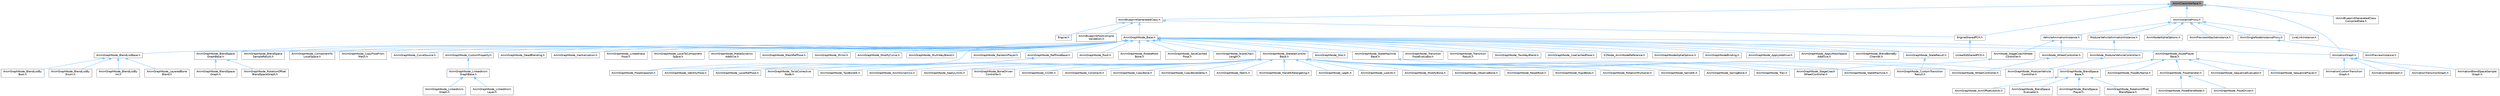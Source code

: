 digraph "AnimClassInterface.h"
{
 // INTERACTIVE_SVG=YES
 // LATEX_PDF_SIZE
  bgcolor="transparent";
  edge [fontname=Helvetica,fontsize=10,labelfontname=Helvetica,labelfontsize=10];
  node [fontname=Helvetica,fontsize=10,shape=box,height=0.2,width=0.4];
  Node1 [id="Node000001",label="AnimClassInterface.h",height=0.2,width=0.4,color="gray40", fillcolor="grey60", style="filled", fontcolor="black",tooltip=" "];
  Node1 -> Node2 [id="edge1_Node000001_Node000002",dir="back",color="steelblue1",style="solid",tooltip=" "];
  Node2 [id="Node000002",label="AnimBlueprintGeneratedClass.h",height=0.2,width=0.4,color="grey40", fillcolor="white", style="filled",URL="$dc/d81/AnimBlueprintGeneratedClass_8h.html",tooltip=" "];
  Node2 -> Node3 [id="edge2_Node000002_Node000003",dir="back",color="steelblue1",style="solid",tooltip=" "];
  Node3 [id="Node000003",label="AnimBlueprintPostCompile\lValidation.h",height=0.2,width=0.4,color="grey40", fillcolor="white", style="filled",URL="$de/d1b/AnimBlueprintPostCompileValidation_8h.html",tooltip=" "];
  Node2 -> Node4 [id="edge3_Node000002_Node000004",dir="back",color="steelblue1",style="solid",tooltip=" "];
  Node4 [id="Node000004",label="AnimGraphNode_Base.h",height=0.2,width=0.4,color="grey40", fillcolor="white", style="filled",URL="$d0/dfb/AnimGraphNode__Base_8h.html",tooltip=" "];
  Node4 -> Node5 [id="edge4_Node000004_Node000005",dir="back",color="steelblue1",style="solid",tooltip=" "];
  Node5 [id="Node000005",label="AnimGraphNodeAlphaOptions.h",height=0.2,width=0.4,color="grey40", fillcolor="white", style="filled",URL="$d6/df6/AnimGraphNodeAlphaOptions_8h.html",tooltip=" "];
  Node4 -> Node6 [id="edge5_Node000004_Node000006",dir="back",color="steelblue1",style="solid",tooltip=" "];
  Node6 [id="Node000006",label="AnimGraphNodeBinding.h",height=0.2,width=0.4,color="grey40", fillcolor="white", style="filled",URL="$d6/d3b/AnimGraphNodeBinding_8h.html",tooltip=" "];
  Node4 -> Node7 [id="edge6_Node000004_Node000007",dir="back",color="steelblue1",style="solid",tooltip=" "];
  Node7 [id="Node000007",label="AnimGraphNode_ApplyAdditive.h",height=0.2,width=0.4,color="grey40", fillcolor="white", style="filled",URL="$da/d67/AnimGraphNode__ApplyAdditive_8h.html",tooltip=" "];
  Node4 -> Node8 [id="edge7_Node000004_Node000008",dir="back",color="steelblue1",style="solid",tooltip=" "];
  Node8 [id="Node000008",label="AnimGraphNode_ApplyMeshSpace\lAdditive.h",height=0.2,width=0.4,color="grey40", fillcolor="white", style="filled",URL="$dd/dc4/AnimGraphNode__ApplyMeshSpaceAdditive_8h.html",tooltip=" "];
  Node4 -> Node9 [id="edge8_Node000004_Node000009",dir="back",color="steelblue1",style="solid",tooltip=" "];
  Node9 [id="Node000009",label="AnimGraphNode_AssetPlayer\lBase.h",height=0.2,width=0.4,color="grey40", fillcolor="white", style="filled",URL="$d1/d4f/AnimGraphNode__AssetPlayerBase_8h.html",tooltip=" "];
  Node9 -> Node10 [id="edge9_Node000009_Node000010",dir="back",color="steelblue1",style="solid",tooltip=" "];
  Node10 [id="Node000010",label="AnimGraphNode_BlendSpace\lBase.h",height=0.2,width=0.4,color="grey40", fillcolor="white", style="filled",URL="$d7/d6d/AnimGraphNode__BlendSpaceBase_8h.html",tooltip=" "];
  Node10 -> Node11 [id="edge10_Node000010_Node000011",dir="back",color="steelblue1",style="solid",tooltip=" "];
  Node11 [id="Node000011",label="AnimGraphNode_AimOffsetLookAt.h",height=0.2,width=0.4,color="grey40", fillcolor="white", style="filled",URL="$d2/daa/AnimGraphNode__AimOffsetLookAt_8h.html",tooltip=" "];
  Node10 -> Node12 [id="edge11_Node000010_Node000012",dir="back",color="steelblue1",style="solid",tooltip=" "];
  Node12 [id="Node000012",label="AnimGraphNode_BlendSpace\lEvaluator.h",height=0.2,width=0.4,color="grey40", fillcolor="white", style="filled",URL="$d0/d5d/AnimGraphNode__BlendSpaceEvaluator_8h.html",tooltip=" "];
  Node10 -> Node13 [id="edge12_Node000010_Node000013",dir="back",color="steelblue1",style="solid",tooltip=" "];
  Node13 [id="Node000013",label="AnimGraphNode_BlendSpace\lPlayer.h",height=0.2,width=0.4,color="grey40", fillcolor="white", style="filled",URL="$d2/d22/AnimGraphNode__BlendSpacePlayer_8h.html",tooltip=" "];
  Node10 -> Node14 [id="edge13_Node000010_Node000014",dir="back",color="steelblue1",style="solid",tooltip=" "];
  Node14 [id="Node000014",label="AnimGraphNode_RotationOffset\lBlendSpace.h",height=0.2,width=0.4,color="grey40", fillcolor="white", style="filled",URL="$dc/dd5/AnimGraphNode__RotationOffsetBlendSpace_8h.html",tooltip=" "];
  Node9 -> Node15 [id="edge14_Node000009_Node000015",dir="back",color="steelblue1",style="solid",tooltip=" "];
  Node15 [id="Node000015",label="AnimGraphNode_PoseByName.h",height=0.2,width=0.4,color="grey40", fillcolor="white", style="filled",URL="$d7/d02/AnimGraphNode__PoseByName_8h.html",tooltip=" "];
  Node9 -> Node16 [id="edge15_Node000009_Node000016",dir="back",color="steelblue1",style="solid",tooltip=" "];
  Node16 [id="Node000016",label="AnimGraphNode_PoseHandler.h",height=0.2,width=0.4,color="grey40", fillcolor="white", style="filled",URL="$df/dfb/AnimGraphNode__PoseHandler_8h.html",tooltip=" "];
  Node16 -> Node17 [id="edge16_Node000016_Node000017",dir="back",color="steelblue1",style="solid",tooltip=" "];
  Node17 [id="Node000017",label="AnimGraphNode_PoseBlendNode.h",height=0.2,width=0.4,color="grey40", fillcolor="white", style="filled",URL="$de/d70/AnimGraphNode__PoseBlendNode_8h.html",tooltip=" "];
  Node16 -> Node18 [id="edge17_Node000016_Node000018",dir="back",color="steelblue1",style="solid",tooltip=" "];
  Node18 [id="Node000018",label="AnimGraphNode_PoseDriver.h",height=0.2,width=0.4,color="grey40", fillcolor="white", style="filled",URL="$d7/d7d/AnimGraphNode__PoseDriver_8h.html",tooltip=" "];
  Node9 -> Node19 [id="edge18_Node000009_Node000019",dir="back",color="steelblue1",style="solid",tooltip=" "];
  Node19 [id="Node000019",label="AnimGraphNode_SequenceEvaluator.h",height=0.2,width=0.4,color="grey40", fillcolor="white", style="filled",URL="$d1/d1c/AnimGraphNode__SequenceEvaluator_8h.html",tooltip=" "];
  Node9 -> Node20 [id="edge19_Node000009_Node000020",dir="back",color="steelblue1",style="solid",tooltip=" "];
  Node20 [id="Node000020",label="AnimGraphNode_SequencePlayer.h",height=0.2,width=0.4,color="grey40", fillcolor="white", style="filled",URL="$d2/d91/AnimGraphNode__SequencePlayer_8h.html",tooltip=" "];
  Node4 -> Node21 [id="edge20_Node000004_Node000021",dir="back",color="steelblue1",style="solid",tooltip=" "];
  Node21 [id="Node000021",label="AnimGraphNode_BlendBoneBy\lChannel.h",height=0.2,width=0.4,color="grey40", fillcolor="white", style="filled",URL="$de/da9/AnimGraphNode__BlendBoneByChannel_8h.html",tooltip=" "];
  Node4 -> Node22 [id="edge21_Node000004_Node000022",dir="back",color="steelblue1",style="solid",tooltip=" "];
  Node22 [id="Node000022",label="AnimGraphNode_BlendListBase.h",height=0.2,width=0.4,color="grey40", fillcolor="white", style="filled",URL="$d7/d20/AnimGraphNode__BlendListBase_8h.html",tooltip=" "];
  Node22 -> Node23 [id="edge22_Node000022_Node000023",dir="back",color="steelblue1",style="solid",tooltip=" "];
  Node23 [id="Node000023",label="AnimGraphNode_BlendListBy\lBool.h",height=0.2,width=0.4,color="grey40", fillcolor="white", style="filled",URL="$d9/d9d/AnimGraphNode__BlendListByBool_8h.html",tooltip=" "];
  Node22 -> Node24 [id="edge23_Node000022_Node000024",dir="back",color="steelblue1",style="solid",tooltip=" "];
  Node24 [id="Node000024",label="AnimGraphNode_BlendListBy\lEnum.h",height=0.2,width=0.4,color="grey40", fillcolor="white", style="filled",URL="$de/d60/AnimGraphNode__BlendListByEnum_8h.html",tooltip=" "];
  Node22 -> Node25 [id="edge24_Node000022_Node000025",dir="back",color="steelblue1",style="solid",tooltip=" "];
  Node25 [id="Node000025",label="AnimGraphNode_BlendListBy\lInt.h",height=0.2,width=0.4,color="grey40", fillcolor="white", style="filled",URL="$dc/df2/AnimGraphNode__BlendListByInt_8h.html",tooltip=" "];
  Node22 -> Node26 [id="edge25_Node000022_Node000026",dir="back",color="steelblue1",style="solid",tooltip=" "];
  Node26 [id="Node000026",label="AnimGraphNode_LayeredBone\lBlend.h",height=0.2,width=0.4,color="grey40", fillcolor="white", style="filled",URL="$d2/d01/AnimGraphNode__LayeredBoneBlend_8h.html",tooltip=" "];
  Node4 -> Node27 [id="edge26_Node000004_Node000027",dir="back",color="steelblue1",style="solid",tooltip=" "];
  Node27 [id="Node000027",label="AnimGraphNode_BlendSpace\lGraphBase.h",height=0.2,width=0.4,color="grey40", fillcolor="white", style="filled",URL="$d6/d44/AnimGraphNode__BlendSpaceGraphBase_8h.html",tooltip=" "];
  Node27 -> Node28 [id="edge27_Node000027_Node000028",dir="back",color="steelblue1",style="solid",tooltip=" "];
  Node28 [id="Node000028",label="AnimGraphNode_BlendSpace\lGraph.h",height=0.2,width=0.4,color="grey40", fillcolor="white", style="filled",URL="$d7/d81/AnimGraphNode__BlendSpaceGraph_8h.html",tooltip=" "];
  Node27 -> Node29 [id="edge28_Node000027_Node000029",dir="back",color="steelblue1",style="solid",tooltip=" "];
  Node29 [id="Node000029",label="AnimGraphNode_RotationOffset\lBlendSpaceGraph.h",height=0.2,width=0.4,color="grey40", fillcolor="white", style="filled",URL="$d0/d4c/AnimGraphNode__RotationOffsetBlendSpaceGraph_8h.html",tooltip=" "];
  Node4 -> Node30 [id="edge29_Node000004_Node000030",dir="back",color="steelblue1",style="solid",tooltip=" "];
  Node30 [id="Node000030",label="AnimGraphNode_BlendSpace\lSampleResult.h",height=0.2,width=0.4,color="grey40", fillcolor="white", style="filled",URL="$de/df8/AnimGraphNode__BlendSpaceSampleResult_8h.html",tooltip=" "];
  Node4 -> Node31 [id="edge30_Node000004_Node000031",dir="back",color="steelblue1",style="solid",tooltip=" "];
  Node31 [id="Node000031",label="AnimGraphNode_ComponentTo\lLocalSpace.h",height=0.2,width=0.4,color="grey40", fillcolor="white", style="filled",URL="$d1/d3f/AnimGraphNode__ComponentToLocalSpace_8h.html",tooltip=" "];
  Node4 -> Node32 [id="edge31_Node000004_Node000032",dir="back",color="steelblue1",style="solid",tooltip=" "];
  Node32 [id="Node000032",label="AnimGraphNode_CopyPoseFrom\lMesh.h",height=0.2,width=0.4,color="grey40", fillcolor="white", style="filled",URL="$d6/d71/AnimGraphNode__CopyPoseFromMesh_8h.html",tooltip=" "];
  Node4 -> Node33 [id="edge32_Node000004_Node000033",dir="back",color="steelblue1",style="solid",tooltip=" "];
  Node33 [id="Node000033",label="AnimGraphNode_CurveSource.h",height=0.2,width=0.4,color="grey40", fillcolor="white", style="filled",URL="$dc/de5/AnimGraphNode__CurveSource_8h.html",tooltip=" "];
  Node4 -> Node34 [id="edge33_Node000004_Node000034",dir="back",color="steelblue1",style="solid",tooltip=" "];
  Node34 [id="Node000034",label="AnimGraphNode_CustomProperty.h",height=0.2,width=0.4,color="grey40", fillcolor="white", style="filled",URL="$d8/d3f/AnimGraphNode__CustomProperty_8h.html",tooltip=" "];
  Node34 -> Node35 [id="edge34_Node000034_Node000035",dir="back",color="steelblue1",style="solid",tooltip=" "];
  Node35 [id="Node000035",label="AnimGraphNode_LinkedAnim\lGraphBase.h",height=0.2,width=0.4,color="grey40", fillcolor="white", style="filled",URL="$d5/de1/AnimGraphNode__LinkedAnimGraphBase_8h.html",tooltip=" "];
  Node35 -> Node36 [id="edge35_Node000035_Node000036",dir="back",color="steelblue1",style="solid",tooltip=" "];
  Node36 [id="Node000036",label="AnimGraphNode_LinkedAnim\lGraph.h",height=0.2,width=0.4,color="grey40", fillcolor="white", style="filled",URL="$da/dd5/AnimGraphNode__LinkedAnimGraph_8h.html",tooltip=" "];
  Node35 -> Node37 [id="edge36_Node000035_Node000037",dir="back",color="steelblue1",style="solid",tooltip=" "];
  Node37 [id="Node000037",label="AnimGraphNode_LinkedAnim\lLayer.h",height=0.2,width=0.4,color="grey40", fillcolor="white", style="filled",URL="$dc/d51/AnimGraphNode__LinkedAnimLayer_8h.html",tooltip=" "];
  Node4 -> Node38 [id="edge37_Node000004_Node000038",dir="back",color="steelblue1",style="solid",tooltip=" "];
  Node38 [id="Node000038",label="AnimGraphNode_DeadBlending.h",height=0.2,width=0.4,color="grey40", fillcolor="white", style="filled",URL="$d8/d73/AnimGraphNode__DeadBlending_8h.html",tooltip=" "];
  Node4 -> Node39 [id="edge38_Node000004_Node000039",dir="back",color="steelblue1",style="solid",tooltip=" "];
  Node39 [id="Node000039",label="AnimGraphNode_Inertialization.h",height=0.2,width=0.4,color="grey40", fillcolor="white", style="filled",URL="$d7/d66/AnimGraphNode__Inertialization_8h.html",tooltip=" "];
  Node4 -> Node40 [id="edge39_Node000004_Node000040",dir="back",color="steelblue1",style="solid",tooltip=" "];
  Node40 [id="Node000040",label="AnimGraphNode_LinkedInput\lPose.h",height=0.2,width=0.4,color="grey40", fillcolor="white", style="filled",URL="$d7/d8c/AnimGraphNode__LinkedInputPose_8h.html",tooltip=" "];
  Node4 -> Node41 [id="edge40_Node000004_Node000041",dir="back",color="steelblue1",style="solid",tooltip=" "];
  Node41 [id="Node000041",label="AnimGraphNode_LocalToComponent\lSpace.h",height=0.2,width=0.4,color="grey40", fillcolor="white", style="filled",URL="$d6/d01/AnimGraphNode__LocalToComponentSpace_8h.html",tooltip=" "];
  Node4 -> Node42 [id="edge41_Node000004_Node000042",dir="back",color="steelblue1",style="solid",tooltip=" "];
  Node42 [id="Node000042",label="AnimGraphNode_MakeDynamic\lAdditive.h",height=0.2,width=0.4,color="grey40", fillcolor="white", style="filled",URL="$d4/dc9/AnimGraphNode__MakeDynamicAdditive_8h.html",tooltip=" "];
  Node4 -> Node43 [id="edge42_Node000004_Node000043",dir="back",color="steelblue1",style="solid",tooltip=" "];
  Node43 [id="Node000043",label="AnimGraphNode_MeshRefPose.h",height=0.2,width=0.4,color="grey40", fillcolor="white", style="filled",URL="$d3/d58/AnimGraphNode__MeshRefPose_8h.html",tooltip=" "];
  Node4 -> Node44 [id="edge43_Node000004_Node000044",dir="back",color="steelblue1",style="solid",tooltip=" "];
  Node44 [id="Node000044",label="AnimGraphNode_Mirror.h",height=0.2,width=0.4,color="grey40", fillcolor="white", style="filled",URL="$de/d96/AnimGraphNode__Mirror_8h.html",tooltip=" "];
  Node4 -> Node45 [id="edge44_Node000004_Node000045",dir="back",color="steelblue1",style="solid",tooltip=" "];
  Node45 [id="Node000045",label="AnimGraphNode_ModifyCurve.h",height=0.2,width=0.4,color="grey40", fillcolor="white", style="filled",URL="$d5/d09/AnimGraphNode__ModifyCurve_8h.html",tooltip=" "];
  Node4 -> Node46 [id="edge45_Node000004_Node000046",dir="back",color="steelblue1",style="solid",tooltip=" "];
  Node46 [id="Node000046",label="AnimGraphNode_MultiWayBlend.h",height=0.2,width=0.4,color="grey40", fillcolor="white", style="filled",URL="$dd/dcb/AnimGraphNode__MultiWayBlend_8h.html",tooltip=" "];
  Node4 -> Node47 [id="edge46_Node000004_Node000047",dir="back",color="steelblue1",style="solid",tooltip=" "];
  Node47 [id="Node000047",label="AnimGraphNode_PoseSnapshot.h",height=0.2,width=0.4,color="grey40", fillcolor="white", style="filled",URL="$d1/d92/AnimGraphNode__PoseSnapshot_8h.html",tooltip=" "];
  Node4 -> Node48 [id="edge47_Node000004_Node000048",dir="back",color="steelblue1",style="solid",tooltip=" "];
  Node48 [id="Node000048",label="AnimGraphNode_RandomPlayer.h",height=0.2,width=0.4,color="grey40", fillcolor="white", style="filled",URL="$dc/d48/AnimGraphNode__RandomPlayer_8h.html",tooltip=" "];
  Node4 -> Node49 [id="edge48_Node000004_Node000049",dir="back",color="steelblue1",style="solid",tooltip=" "];
  Node49 [id="Node000049",label="AnimGraphNode_RefPoseBase.h",height=0.2,width=0.4,color="grey40", fillcolor="white", style="filled",URL="$d8/d34/AnimGraphNode__RefPoseBase_8h.html",tooltip=" "];
  Node49 -> Node50 [id="edge49_Node000049_Node000050",dir="back",color="steelblue1",style="solid",tooltip=" "];
  Node50 [id="Node000050",label="AnimGraphNode_IdentityPose.h",height=0.2,width=0.4,color="grey40", fillcolor="white", style="filled",URL="$d8/dac/AnimGraphNode__IdentityPose_8h.html",tooltip=" "];
  Node49 -> Node51 [id="edge50_Node000049_Node000051",dir="back",color="steelblue1",style="solid",tooltip=" "];
  Node51 [id="Node000051",label="AnimGraphNode_LocalRefPose.h",height=0.2,width=0.4,color="grey40", fillcolor="white", style="filled",URL="$df/d6f/AnimGraphNode__LocalRefPose_8h.html",tooltip=" "];
  Node49 -> Node47 [id="edge51_Node000049_Node000047",dir="back",color="steelblue1",style="solid",tooltip=" "];
  Node4 -> Node52 [id="edge52_Node000004_Node000052",dir="back",color="steelblue1",style="solid",tooltip=" "];
  Node52 [id="Node000052",label="AnimGraphNode_Root.h",height=0.2,width=0.4,color="grey40", fillcolor="white", style="filled",URL="$d2/d39/AnimGraphNode__Root_8h.html",tooltip=" "];
  Node4 -> Node53 [id="edge53_Node000004_Node000053",dir="back",color="steelblue1",style="solid",tooltip=" "];
  Node53 [id="Node000053",label="AnimGraphNode_RotateRoot\lBone.h",height=0.2,width=0.4,color="grey40", fillcolor="white", style="filled",URL="$d4/de0/AnimGraphNode__RotateRootBone_8h.html",tooltip=" "];
  Node4 -> Node54 [id="edge54_Node000004_Node000054",dir="back",color="steelblue1",style="solid",tooltip=" "];
  Node54 [id="Node000054",label="AnimGraphNode_SaveCached\lPose.h",height=0.2,width=0.4,color="grey40", fillcolor="white", style="filled",URL="$df/d5e/AnimGraphNode__SaveCachedPose_8h.html",tooltip=" "];
  Node4 -> Node55 [id="edge55_Node000004_Node000055",dir="back",color="steelblue1",style="solid",tooltip=" "];
  Node55 [id="Node000055",label="AnimGraphNode_ScaleChain\lLength.h",height=0.2,width=0.4,color="grey40", fillcolor="white", style="filled",URL="$d9/df8/AnimGraphNode__ScaleChainLength_8h.html",tooltip=" "];
  Node4 -> Node56 [id="edge56_Node000004_Node000056",dir="back",color="steelblue1",style="solid",tooltip=" "];
  Node56 [id="Node000056",label="AnimGraphNode_SkeletalControl\lBase.h",height=0.2,width=0.4,color="grey40", fillcolor="white", style="filled",URL="$d9/dff/AnimGraphNode__SkeletalControlBase_8h.html",tooltip=" "];
  Node56 -> Node57 [id="edge57_Node000056_Node000057",dir="back",color="steelblue1",style="solid",tooltip=" "];
  Node57 [id="Node000057",label="AnimGraphNode_AnimDynamics.h",height=0.2,width=0.4,color="grey40", fillcolor="white", style="filled",URL="$da/dc2/AnimGraphNode__AnimDynamics_8h.html",tooltip=" "];
  Node56 -> Node58 [id="edge58_Node000056_Node000058",dir="back",color="steelblue1",style="solid",tooltip=" "];
  Node58 [id="Node000058",label="AnimGraphNode_ApplyLimits.h",height=0.2,width=0.4,color="grey40", fillcolor="white", style="filled",URL="$dc/d36/AnimGraphNode__ApplyLimits_8h.html",tooltip=" "];
  Node56 -> Node59 [id="edge59_Node000056_Node000059",dir="back",color="steelblue1",style="solid",tooltip=" "];
  Node59 [id="Node000059",label="AnimGraphNode_BoneDriven\lController.h",height=0.2,width=0.4,color="grey40", fillcolor="white", style="filled",URL="$df/df3/AnimGraphNode__BoneDrivenController_8h.html",tooltip=" "];
  Node56 -> Node60 [id="edge60_Node000056_Node000060",dir="back",color="steelblue1",style="solid",tooltip=" "];
  Node60 [id="Node000060",label="AnimGraphNode_CCDIK.h",height=0.2,width=0.4,color="grey40", fillcolor="white", style="filled",URL="$df/d0d/AnimGraphNode__CCDIK_8h.html",tooltip=" "];
  Node56 -> Node61 [id="edge61_Node000056_Node000061",dir="back",color="steelblue1",style="solid",tooltip=" "];
  Node61 [id="Node000061",label="AnimGraphNode_Constraint.h",height=0.2,width=0.4,color="grey40", fillcolor="white", style="filled",URL="$d2/d98/AnimGraphNode__Constraint_8h.html",tooltip=" "];
  Node56 -> Node62 [id="edge62_Node000056_Node000062",dir="back",color="steelblue1",style="solid",tooltip=" "];
  Node62 [id="Node000062",label="AnimGraphNode_CopyBone.h",height=0.2,width=0.4,color="grey40", fillcolor="white", style="filled",URL="$dc/de6/AnimGraphNode__CopyBone_8h.html",tooltip=" "];
  Node56 -> Node63 [id="edge63_Node000056_Node000063",dir="back",color="steelblue1",style="solid",tooltip=" "];
  Node63 [id="Node000063",label="AnimGraphNode_CopyBoneDelta.h",height=0.2,width=0.4,color="grey40", fillcolor="white", style="filled",URL="$d8/d60/AnimGraphNode__CopyBoneDelta_8h.html",tooltip=" "];
  Node56 -> Node64 [id="edge64_Node000056_Node000064",dir="back",color="steelblue1",style="solid",tooltip=" "];
  Node64 [id="Node000064",label="AnimGraphNode_Fabrik.h",height=0.2,width=0.4,color="grey40", fillcolor="white", style="filled",URL="$d6/d79/AnimGraphNode__Fabrik_8h.html",tooltip=" "];
  Node56 -> Node65 [id="edge65_Node000056_Node000065",dir="back",color="steelblue1",style="solid",tooltip=" "];
  Node65 [id="Node000065",label="AnimGraphNode_HandIKRetargeting.h",height=0.2,width=0.4,color="grey40", fillcolor="white", style="filled",URL="$dd/dee/AnimGraphNode__HandIKRetargeting_8h.html",tooltip=" "];
  Node56 -> Node66 [id="edge66_Node000056_Node000066",dir="back",color="steelblue1",style="solid",tooltip=" "];
  Node66 [id="Node000066",label="AnimGraphNode_LegIK.h",height=0.2,width=0.4,color="grey40", fillcolor="white", style="filled",URL="$d3/d59/AnimGraphNode__LegIK_8h.html",tooltip=" "];
  Node56 -> Node67 [id="edge67_Node000056_Node000067",dir="back",color="steelblue1",style="solid",tooltip=" "];
  Node67 [id="Node000067",label="AnimGraphNode_LookAt.h",height=0.2,width=0.4,color="grey40", fillcolor="white", style="filled",URL="$dd/de3/AnimGraphNode__LookAt_8h.html",tooltip=" "];
  Node56 -> Node68 [id="edge68_Node000056_Node000068",dir="back",color="steelblue1",style="solid",tooltip=" "];
  Node68 [id="Node000068",label="AnimGraphNode_ModifyBone.h",height=0.2,width=0.4,color="grey40", fillcolor="white", style="filled",URL="$d1/d8e/AnimGraphNode__ModifyBone_8h.html",tooltip=" "];
  Node56 -> Node69 [id="edge69_Node000056_Node000069",dir="back",color="steelblue1",style="solid",tooltip=" "];
  Node69 [id="Node000069",label="AnimGraphNode_ModularVehicle\lController.h",height=0.2,width=0.4,color="grey40", fillcolor="white", style="filled",URL="$d3/d04/AnimGraphNode__ModularVehicleController_8h.html",tooltip=" "];
  Node56 -> Node70 [id="edge70_Node000056_Node000070",dir="back",color="steelblue1",style="solid",tooltip=" "];
  Node70 [id="Node000070",label="AnimGraphNode_ObserveBone.h",height=0.2,width=0.4,color="grey40", fillcolor="white", style="filled",URL="$d0/dcc/AnimGraphNode__ObserveBone_8h.html",tooltip=" "];
  Node56 -> Node71 [id="edge71_Node000056_Node000071",dir="back",color="steelblue1",style="solid",tooltip=" "];
  Node71 [id="Node000071",label="AnimGraphNode_ResetRoot.h",height=0.2,width=0.4,color="grey40", fillcolor="white", style="filled",URL="$dd/da9/AnimGraphNode__ResetRoot_8h.html",tooltip=" "];
  Node56 -> Node72 [id="edge72_Node000056_Node000072",dir="back",color="steelblue1",style="solid",tooltip=" "];
  Node72 [id="Node000072",label="AnimGraphNode_RigidBody.h",height=0.2,width=0.4,color="grey40", fillcolor="white", style="filled",URL="$d0/d05/AnimGraphNode__RigidBody_8h.html",tooltip=" "];
  Node56 -> Node73 [id="edge73_Node000056_Node000073",dir="back",color="steelblue1",style="solid",tooltip=" "];
  Node73 [id="Node000073",label="AnimGraphNode_RotationMultiplier.h",height=0.2,width=0.4,color="grey40", fillcolor="white", style="filled",URL="$d6/d16/AnimGraphNode__RotationMultiplier_8h.html",tooltip=" "];
  Node56 -> Node74 [id="edge74_Node000056_Node000074",dir="back",color="steelblue1",style="solid",tooltip=" "];
  Node74 [id="Node000074",label="AnimGraphNode_SplineIK.h",height=0.2,width=0.4,color="grey40", fillcolor="white", style="filled",URL="$d0/d7e/AnimGraphNode__SplineIK_8h.html",tooltip=" "];
  Node56 -> Node75 [id="edge75_Node000056_Node000075",dir="back",color="steelblue1",style="solid",tooltip=" "];
  Node75 [id="Node000075",label="AnimGraphNode_SpringBone.h",height=0.2,width=0.4,color="grey40", fillcolor="white", style="filled",URL="$dc/d38/AnimGraphNode__SpringBone_8h.html",tooltip=" "];
  Node56 -> Node76 [id="edge76_Node000056_Node000076",dir="back",color="steelblue1",style="solid",tooltip=" "];
  Node76 [id="Node000076",label="AnimGraphNode_StageCoach\lWheelController.h",height=0.2,width=0.4,color="grey40", fillcolor="white", style="filled",URL="$d6/dbe/AnimGraphNode__StageCoachWheelController_8h.html",tooltip=" "];
  Node56 -> Node77 [id="edge77_Node000056_Node000077",dir="back",color="steelblue1",style="solid",tooltip=" "];
  Node77 [id="Node000077",label="AnimGraphNode_Trail.h",height=0.2,width=0.4,color="grey40", fillcolor="white", style="filled",URL="$d4/d5a/AnimGraphNode__Trail_8h.html",tooltip=" "];
  Node56 -> Node78 [id="edge78_Node000056_Node000078",dir="back",color="steelblue1",style="solid",tooltip=" "];
  Node78 [id="Node000078",label="AnimGraphNode_TwistCorrective\lNode.h",height=0.2,width=0.4,color="grey40", fillcolor="white", style="filled",URL="$de/d7f/AnimGraphNode__TwistCorrectiveNode_8h.html",tooltip=" "];
  Node56 -> Node79 [id="edge79_Node000056_Node000079",dir="back",color="steelblue1",style="solid",tooltip=" "];
  Node79 [id="Node000079",label="AnimGraphNode_TwoBoneIK.h",height=0.2,width=0.4,color="grey40", fillcolor="white", style="filled",URL="$d1/dc2/AnimGraphNode__TwoBoneIK_8h.html",tooltip=" "];
  Node56 -> Node80 [id="edge80_Node000056_Node000080",dir="back",color="steelblue1",style="solid",tooltip=" "];
  Node80 [id="Node000080",label="AnimGraphNode_WheelController.h",height=0.2,width=0.4,color="grey40", fillcolor="white", style="filled",URL="$df/de4/AnimGraphNode__WheelController_8h.html",tooltip=" "];
  Node4 -> Node81 [id="edge81_Node000004_Node000081",dir="back",color="steelblue1",style="solid",tooltip=" "];
  Node81 [id="Node000081",label="AnimGraphNode_Slot.h",height=0.2,width=0.4,color="grey40", fillcolor="white", style="filled",URL="$df/d63/AnimGraphNode__Slot_8h.html",tooltip=" "];
  Node4 -> Node82 [id="edge82_Node000004_Node000082",dir="back",color="steelblue1",style="solid",tooltip=" "];
  Node82 [id="Node000082",label="AnimGraphNode_StateMachine\lBase.h",height=0.2,width=0.4,color="grey40", fillcolor="white", style="filled",URL="$dc/d11/AnimGraphNode__StateMachineBase_8h.html",tooltip=" "];
  Node82 -> Node83 [id="edge83_Node000082_Node000083",dir="back",color="steelblue1",style="solid",tooltip=" "];
  Node83 [id="Node000083",label="AnimGraphNode_StateMachine.h",height=0.2,width=0.4,color="grey40", fillcolor="white", style="filled",URL="$d9/d4d/AnimGraphNode__StateMachine_8h.html",tooltip=" "];
  Node4 -> Node84 [id="edge84_Node000004_Node000084",dir="back",color="steelblue1",style="solid",tooltip=" "];
  Node84 [id="Node000084",label="AnimGraphNode_StateResult.h",height=0.2,width=0.4,color="grey40", fillcolor="white", style="filled",URL="$d3/d7e/AnimGraphNode__StateResult_8h.html",tooltip=" "];
  Node84 -> Node85 [id="edge85_Node000084_Node000085",dir="back",color="steelblue1",style="solid",tooltip=" "];
  Node85 [id="Node000085",label="AnimGraphNode_CustomTransition\lResult.h",height=0.2,width=0.4,color="grey40", fillcolor="white", style="filled",URL="$df/d6e/AnimGraphNode__CustomTransitionResult_8h.html",tooltip=" "];
  Node4 -> Node86 [id="edge86_Node000004_Node000086",dir="back",color="steelblue1",style="solid",tooltip=" "];
  Node86 [id="Node000086",label="AnimGraphNode_Transition\lPoseEvaluator.h",height=0.2,width=0.4,color="grey40", fillcolor="white", style="filled",URL="$d8/dec/AnimGraphNode__TransitionPoseEvaluator_8h.html",tooltip=" "];
  Node4 -> Node87 [id="edge87_Node000004_Node000087",dir="back",color="steelblue1",style="solid",tooltip=" "];
  Node87 [id="Node000087",label="AnimGraphNode_Transition\lResult.h",height=0.2,width=0.4,color="grey40", fillcolor="white", style="filled",URL="$d7/d74/AnimGraphNode__TransitionResult_8h.html",tooltip=" "];
  Node4 -> Node88 [id="edge88_Node000004_Node000088",dir="back",color="steelblue1",style="solid",tooltip=" "];
  Node88 [id="Node000088",label="AnimGraphNode_TwoWayBlend.h",height=0.2,width=0.4,color="grey40", fillcolor="white", style="filled",URL="$d0/df0/AnimGraphNode__TwoWayBlend_8h.html",tooltip=" "];
  Node4 -> Node89 [id="edge89_Node000004_Node000089",dir="back",color="steelblue1",style="solid",tooltip=" "];
  Node89 [id="Node000089",label="AnimGraphNode_UseCachedPose.h",height=0.2,width=0.4,color="grey40", fillcolor="white", style="filled",URL="$d8/d30/AnimGraphNode__UseCachedPose_8h.html",tooltip=" "];
  Node4 -> Node90 [id="edge90_Node000004_Node000090",dir="back",color="steelblue1",style="solid",tooltip=" "];
  Node90 [id="Node000090",label="AnimationGraph.h",height=0.2,width=0.4,color="grey40", fillcolor="white", style="filled",URL="$df/d2e/AnimationGraph_8h.html",tooltip=" "];
  Node90 -> Node91 [id="edge91_Node000090_Node000091",dir="back",color="steelblue1",style="solid",tooltip=" "];
  Node91 [id="Node000091",label="AnimationBlendSpaceSample\lGraph.h",height=0.2,width=0.4,color="grey40", fillcolor="white", style="filled",URL="$d1/d35/AnimationBlendSpaceSampleGraph_8h.html",tooltip=" "];
  Node90 -> Node92 [id="edge92_Node000090_Node000092",dir="back",color="steelblue1",style="solid",tooltip=" "];
  Node92 [id="Node000092",label="AnimationCustomTransition\lGraph.h",height=0.2,width=0.4,color="grey40", fillcolor="white", style="filled",URL="$dc/d6c/AnimationCustomTransitionGraph_8h.html",tooltip=" "];
  Node90 -> Node93 [id="edge93_Node000090_Node000093",dir="back",color="steelblue1",style="solid",tooltip=" "];
  Node93 [id="Node000093",label="AnimationStateGraph.h",height=0.2,width=0.4,color="grey40", fillcolor="white", style="filled",URL="$d1/d71/AnimationStateGraph_8h.html",tooltip=" "];
  Node90 -> Node94 [id="edge94_Node000090_Node000094",dir="back",color="steelblue1",style="solid",tooltip=" "];
  Node94 [id="Node000094",label="AnimationTransitionGraph.h",height=0.2,width=0.4,color="grey40", fillcolor="white", style="filled",URL="$d2/d0b/AnimationTransitionGraph_8h.html",tooltip=" "];
  Node4 -> Node95 [id="edge95_Node000004_Node000095",dir="back",color="steelblue1",style="solid",tooltip=" "];
  Node95 [id="Node000095",label="K2Node_AnimNodeReference.h",height=0.2,width=0.4,color="grey40", fillcolor="white", style="filled",URL="$d2/d81/K2Node__AnimNodeReference_8h.html",tooltip=" "];
  Node2 -> Node96 [id="edge96_Node000002_Node000096",dir="back",color="steelblue1",style="solid",tooltip=" "];
  Node96 [id="Node000096",label="Engine.h",height=0.2,width=0.4,color="grey40", fillcolor="white", style="filled",URL="$d1/d34/Public_2Engine_8h.html",tooltip=" "];
  Node2 -> Node97 [id="edge97_Node000002_Node000097",dir="back",color="steelblue1",style="solid",tooltip=" "];
  Node97 [id="Node000097",label="EngineSharedPCH.h",height=0.2,width=0.4,color="grey40", fillcolor="white", style="filled",URL="$dc/dbb/EngineSharedPCH_8h.html",tooltip=" "];
  Node97 -> Node98 [id="edge98_Node000097_Node000098",dir="back",color="steelblue1",style="solid",tooltip=" "];
  Node98 [id="Node000098",label="UnrealEdSharedPCH.h",height=0.2,width=0.4,color="grey40", fillcolor="white", style="filled",URL="$d1/de6/UnrealEdSharedPCH_8h.html",tooltip=" "];
  Node1 -> Node99 [id="edge99_Node000001_Node000099",dir="back",color="steelblue1",style="solid",tooltip=" "];
  Node99 [id="Node000099",label="AnimInstanceProxy.h",height=0.2,width=0.4,color="grey40", fillcolor="white", style="filled",URL="$d6/d6e/AnimInstanceProxy_8h.html",tooltip=" "];
  Node99 -> Node100 [id="edge100_Node000099_Node000100",dir="back",color="steelblue1",style="solid",tooltip=" "];
  Node100 [id="Node000100",label="AnimNodeAlphaOptions.h",height=0.2,width=0.4,color="grey40", fillcolor="white", style="filled",URL="$df/d96/AnimNodeAlphaOptions_8h.html",tooltip=" "];
  Node99 -> Node101 [id="edge101_Node000099_Node000101",dir="back",color="steelblue1",style="solid",tooltip=" "];
  Node101 [id="Node000101",label="AnimPreviewAttacheInstance.h",height=0.2,width=0.4,color="grey40", fillcolor="white", style="filled",URL="$d8/dda/AnimPreviewAttacheInstance_8h.html",tooltip=" "];
  Node99 -> Node102 [id="edge102_Node000099_Node000102",dir="back",color="steelblue1",style="solid",tooltip=" "];
  Node102 [id="Node000102",label="AnimSingleNodeInstanceProxy.h",height=0.2,width=0.4,color="grey40", fillcolor="white", style="filled",URL="$dc/de5/AnimSingleNodeInstanceProxy_8h.html",tooltip=" "];
  Node102 -> Node103 [id="edge103_Node000102_Node000103",dir="back",color="steelblue1",style="solid",tooltip=" "];
  Node103 [id="Node000103",label="AnimPreviewInstance.h",height=0.2,width=0.4,color="grey40", fillcolor="white", style="filled",URL="$d1/d84/AnimPreviewInstance_8h.html",tooltip=" "];
  Node99 -> Node104 [id="edge104_Node000099_Node000104",dir="back",color="steelblue1",style="solid",tooltip=" "];
  Node104 [id="Node000104",label="LiveLinkInstance.h",height=0.2,width=0.4,color="grey40", fillcolor="white", style="filled",URL="$d5/d97/LiveLinkInstance_8h.html",tooltip=" "];
  Node99 -> Node105 [id="edge105_Node000099_Node000105",dir="back",color="steelblue1",style="solid",tooltip=" "];
  Node105 [id="Node000105",label="ModularVehicleAnimationInstance.h",height=0.2,width=0.4,color="grey40", fillcolor="white", style="filled",URL="$d9/d14/ModularVehicleAnimationInstance_8h.html",tooltip=" "];
  Node105 -> Node106 [id="edge106_Node000105_Node000106",dir="back",color="steelblue1",style="solid",tooltip=" "];
  Node106 [id="Node000106",label="AnimNode_ModularVehicleController.h",height=0.2,width=0.4,color="grey40", fillcolor="white", style="filled",URL="$d8/d10/AnimNode__ModularVehicleController_8h.html",tooltip=" "];
  Node106 -> Node69 [id="edge107_Node000106_Node000069",dir="back",color="steelblue1",style="solid",tooltip=" "];
  Node99 -> Node107 [id="edge108_Node000099_Node000107",dir="back",color="steelblue1",style="solid",tooltip=" "];
  Node107 [id="Node000107",label="VehicleAnimationInstance.h",height=0.2,width=0.4,color="grey40", fillcolor="white", style="filled",URL="$d4/dc8/VehicleAnimationInstance_8h.html",tooltip=" "];
  Node107 -> Node108 [id="edge109_Node000107_Node000108",dir="back",color="steelblue1",style="solid",tooltip=" "];
  Node108 [id="Node000108",label="AnimNode_StageCoachWheel\lController.h",height=0.2,width=0.4,color="grey40", fillcolor="white", style="filled",URL="$d0/d68/AnimNode__StageCoachWheelController_8h.html",tooltip=" "];
  Node108 -> Node76 [id="edge110_Node000108_Node000076",dir="back",color="steelblue1",style="solid",tooltip=" "];
  Node107 -> Node109 [id="edge111_Node000107_Node000109",dir="back",color="steelblue1",style="solid",tooltip=" "];
  Node109 [id="Node000109",label="AnimNode_WheelController.h",height=0.2,width=0.4,color="grey40", fillcolor="white", style="filled",URL="$d4/dbf/AnimNode__WheelController_8h.html",tooltip=" "];
  Node109 -> Node80 [id="edge112_Node000109_Node000080",dir="back",color="steelblue1",style="solid",tooltip=" "];
  Node1 -> Node90 [id="edge113_Node000001_Node000090",dir="back",color="steelblue1",style="solid",tooltip=" "];
  Node1 -> Node97 [id="edge114_Node000001_Node000097",dir="back",color="steelblue1",style="solid",tooltip=" "];
  Node1 -> Node110 [id="edge115_Node000001_Node000110",dir="back",color="steelblue1",style="solid",tooltip=" "];
  Node110 [id="Node000110",label="IAnimBlueprintGeneratedClass\lCompiledData.h",height=0.2,width=0.4,color="grey40", fillcolor="white", style="filled",URL="$d6/de8/IAnimBlueprintGeneratedClassCompiledData_8h.html",tooltip=" "];
}
